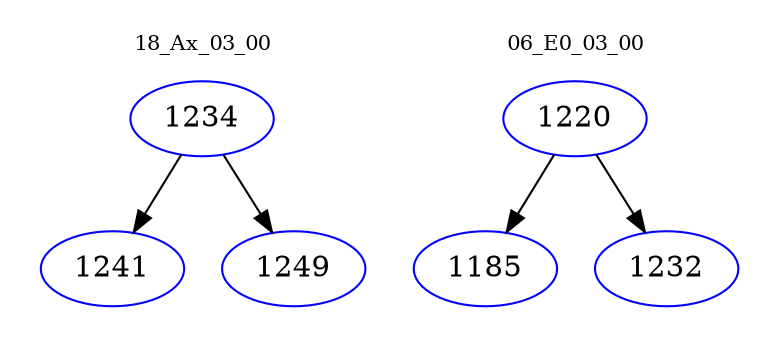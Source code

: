 digraph{
subgraph cluster_0 {
color = white
label = "18_Ax_03_00";
fontsize=10;
T0_1234 [label="1234", color="blue"]
T0_1234 -> T0_1241 [color="black"]
T0_1241 [label="1241", color="blue"]
T0_1234 -> T0_1249 [color="black"]
T0_1249 [label="1249", color="blue"]
}
subgraph cluster_1 {
color = white
label = "06_E0_03_00";
fontsize=10;
T1_1220 [label="1220", color="blue"]
T1_1220 -> T1_1185 [color="black"]
T1_1185 [label="1185", color="blue"]
T1_1220 -> T1_1232 [color="black"]
T1_1232 [label="1232", color="blue"]
}
}
